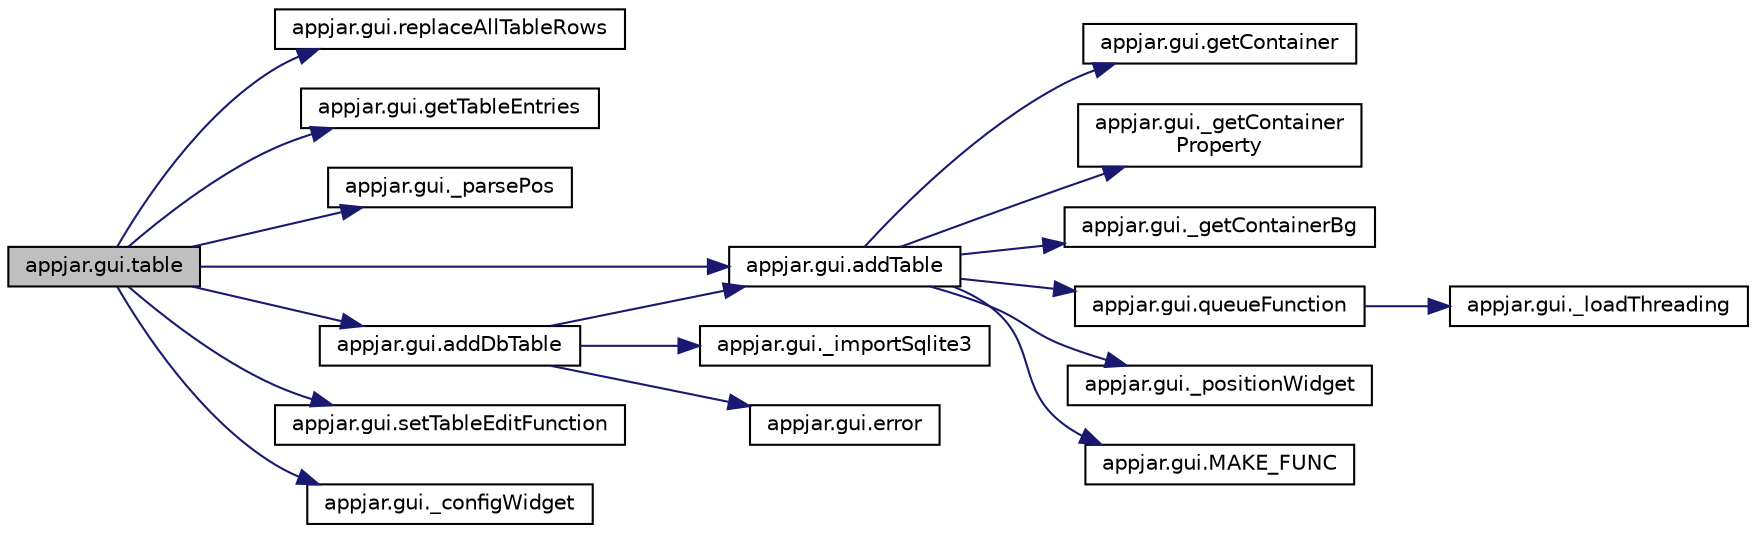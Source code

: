 digraph "appjar.gui.table"
{
  edge [fontname="Helvetica",fontsize="10",labelfontname="Helvetica",labelfontsize="10"];
  node [fontname="Helvetica",fontsize="10",shape=record];
  rankdir="LR";
  Node2078 [label="appjar.gui.table",height=0.2,width=0.4,color="black", fillcolor="grey75", style="filled", fontcolor="black"];
  Node2078 -> Node2079 [color="midnightblue",fontsize="10",style="solid",fontname="Helvetica"];
  Node2079 [label="appjar.gui.replaceAllTableRows",height=0.2,width=0.4,color="black", fillcolor="white", style="filled",URL="$classappjar_1_1gui.html#a75d8c49582aefb95d8eab0fc1022f383"];
  Node2078 -> Node2080 [color="midnightblue",fontsize="10",style="solid",fontname="Helvetica"];
  Node2080 [label="appjar.gui.getTableEntries",height=0.2,width=0.4,color="black", fillcolor="white", style="filled",URL="$classappjar_1_1gui.html#a6f5ea25b93f0db8e65368a6d105a77fa"];
  Node2078 -> Node2081 [color="midnightblue",fontsize="10",style="solid",fontname="Helvetica"];
  Node2081 [label="appjar.gui._parsePos",height=0.2,width=0.4,color="black", fillcolor="white", style="filled",URL="$classappjar_1_1gui.html#a8174359ccd50269f6c9f63f00cbb9d7e",tooltip="FUNCTIONS for labels. "];
  Node2078 -> Node2082 [color="midnightblue",fontsize="10",style="solid",fontname="Helvetica"];
  Node2082 [label="appjar.gui.addTable",height=0.2,width=0.4,color="black", fillcolor="white", style="filled",URL="$classappjar_1_1gui.html#a35b300980afd1ca2cb3b5f6396160459"];
  Node2082 -> Node2083 [color="midnightblue",fontsize="10",style="solid",fontname="Helvetica"];
  Node2083 [label="appjar.gui.getContainer",height=0.2,width=0.4,color="black", fillcolor="white", style="filled",URL="$classappjar_1_1gui.html#a2e8ea27bae5f6758257be218c8279b56"];
  Node2082 -> Node2084 [color="midnightblue",fontsize="10",style="solid",fontname="Helvetica"];
  Node2084 [label="appjar.gui._getContainer\lProperty",height=0.2,width=0.4,color="black", fillcolor="white", style="filled",URL="$classappjar_1_1gui.html#aa5d65e2282cfbe0a4b963b369e7d4e51"];
  Node2082 -> Node2085 [color="midnightblue",fontsize="10",style="solid",fontname="Helvetica"];
  Node2085 [label="appjar.gui._getContainerBg",height=0.2,width=0.4,color="black", fillcolor="white", style="filled",URL="$classappjar_1_1gui.html#a120b8d0d6e0b536ac8735df1ffefd37a"];
  Node2082 -> Node2086 [color="midnightblue",fontsize="10",style="solid",fontname="Helvetica"];
  Node2086 [label="appjar.gui.queueFunction",height=0.2,width=0.4,color="black", fillcolor="white", style="filled",URL="$classappjar_1_1gui.html#a4e49b2e9ac6a35cb037ddf685a28692e"];
  Node2086 -> Node2087 [color="midnightblue",fontsize="10",style="solid",fontname="Helvetica"];
  Node2087 [label="appjar.gui._loadThreading",height=0.2,width=0.4,color="black", fillcolor="white", style="filled",URL="$classappjar_1_1gui.html#af7f64c964f3488ca8c13296f8c683b0c"];
  Node2082 -> Node2088 [color="midnightblue",fontsize="10",style="solid",fontname="Helvetica"];
  Node2088 [label="appjar.gui._positionWidget",height=0.2,width=0.4,color="black", fillcolor="white", style="filled",URL="$classappjar_1_1gui.html#a073b1298767aeb92dd77b77cb6000e8c"];
  Node2082 -> Node2089 [color="midnightblue",fontsize="10",style="solid",fontname="Helvetica"];
  Node2089 [label="appjar.gui.MAKE_FUNC",height=0.2,width=0.4,color="black", fillcolor="white", style="filled",URL="$classappjar_1_1gui.html#a42aaf376a6c07c842b1b498948a9691a",tooltip="FUNCTION for managing commands. "];
  Node2078 -> Node2090 [color="midnightblue",fontsize="10",style="solid",fontname="Helvetica"];
  Node2090 [label="appjar.gui.addDbTable",height=0.2,width=0.4,color="black", fillcolor="white", style="filled",URL="$classappjar_1_1gui.html#ae6fe0ecc7adf9eaf1c0d205d30b94e05"];
  Node2090 -> Node2091 [color="midnightblue",fontsize="10",style="solid",fontname="Helvetica"];
  Node2091 [label="appjar.gui._importSqlite3",height=0.2,width=0.4,color="black", fillcolor="white", style="filled",URL="$classappjar_1_1gui.html#a0fcb074a850e67a1122adbfd52c9d168"];
  Node2090 -> Node2092 [color="midnightblue",fontsize="10",style="solid",fontname="Helvetica"];
  Node2092 [label="appjar.gui.error",height=0.2,width=0.4,color="black", fillcolor="white", style="filled",URL="$classappjar_1_1gui.html#ac310868eecf500d1570400b396793b87"];
  Node2090 -> Node2082 [color="midnightblue",fontsize="10",style="solid",fontname="Helvetica"];
  Node2078 -> Node2093 [color="midnightblue",fontsize="10",style="solid",fontname="Helvetica"];
  Node2093 [label="appjar.gui.setTableEditFunction",height=0.2,width=0.4,color="black", fillcolor="white", style="filled",URL="$classappjar_1_1gui.html#a5236549bdb0ee196c34178b9f4bb8ae6"];
  Node2078 -> Node2094 [color="midnightblue",fontsize="10",style="solid",fontname="Helvetica"];
  Node2094 [label="appjar.gui._configWidget",height=0.2,width=0.4,color="black", fillcolor="white", style="filled",URL="$classappjar_1_1gui.html#ac54e9af2a9e7a18f87f0ffafbd156353"];
}
